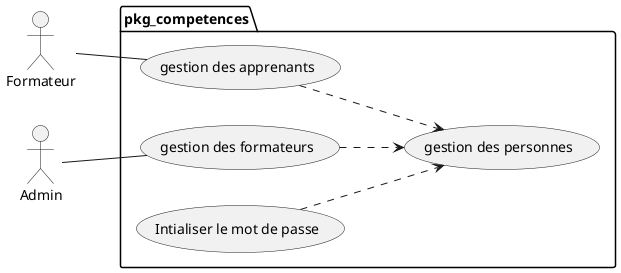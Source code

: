 @startuml uses_cases_pkg_rh
 
left to right direction

actor Formateur as formateur
actor Admin as admin

package pkg_competences {

 
  (gestion des formateurs)  ..> (gestion des personnes) 
  (gestion des apprenants)  ..> (gestion des personnes) 
  formateur --  (gestion des apprenants) 
  admin --  (gestion des formateurs) 

  (Intialiser le mot de passe) ..> (gestion des personnes)
}  

' note right of admin : "note 1"

@enduml